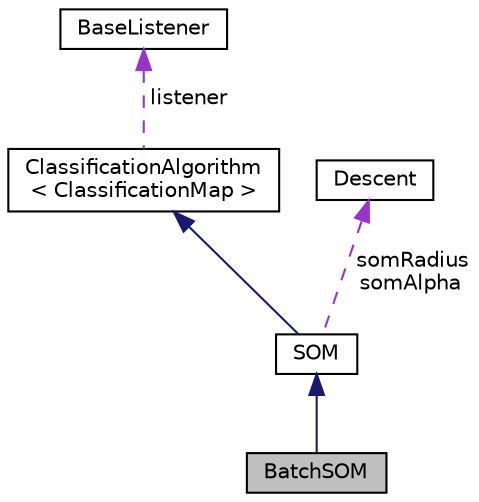 digraph "BatchSOM"
{
  edge [fontname="Helvetica",fontsize="10",labelfontname="Helvetica",labelfontsize="10"];
  node [fontname="Helvetica",fontsize="10",shape=record];
  Node3 [label="BatchSOM",height=0.2,width=0.4,color="black", fillcolor="grey75", style="filled", fontcolor="black"];
  Node4 -> Node3 [dir="back",color="midnightblue",fontsize="10",style="solid",fontname="Helvetica"];
  Node4 [label="SOM",height=0.2,width=0.4,color="black", fillcolor="white", style="filled",URL="$classSOM.html"];
  Node5 -> Node4 [dir="back",color="midnightblue",fontsize="10",style="solid",fontname="Helvetica"];
  Node5 [label="ClassificationAlgorithm\l\< ClassificationMap \>",height=0.2,width=0.4,color="black", fillcolor="white", style="filled",URL="$classClassificationAlgorithm.html"];
  Node6 -> Node5 [dir="back",color="darkorchid3",fontsize="10",style="dashed",label=" listener" ,fontname="Helvetica"];
  Node6 [label="BaseListener",height=0.2,width=0.4,color="black", fillcolor="white", style="filled",URL="$classBaseListener.html"];
  Node7 -> Node4 [dir="back",color="darkorchid3",fontsize="10",style="dashed",label=" somRadius\nsomAlpha" ,fontname="Helvetica"];
  Node7 [label="Descent",height=0.2,width=0.4,color="black", fillcolor="white", style="filled",URL="$classDescent.html"];
}
